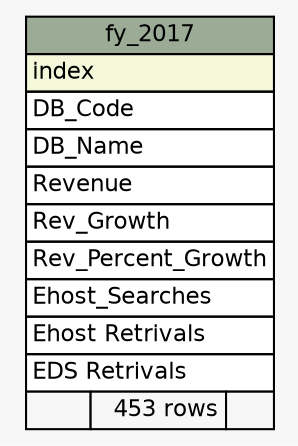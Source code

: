 // dot 2.2.1 on Windows 10 10.0
// SchemaSpy rev 590
digraph "fy_2017" {
  graph [
    rankdir="RL"
    bgcolor="#f7f7f7"
    nodesep="0.18"
    ranksep="0.46"
    fontname="Helvetica"
    fontsize="11"
  ];
  node [
    fontname="Helvetica"
    fontsize="11"
    shape="plaintext"
  ];
  edge [
    arrowsize="0.8"
  ];
  "fy_2017" [
    label=<
    <TABLE BORDER="0" CELLBORDER="1" CELLSPACING="0" BGCOLOR="#ffffff">
      <TR><TD COLSPAN="3" BGCOLOR="#9bab96" ALIGN="CENTER">fy_2017</TD></TR>
      <TR><TD PORT="index" COLSPAN="3" BGCOLOR="#f4f7da" ALIGN="LEFT">index</TD></TR>
      <TR><TD PORT="DB_Code" COLSPAN="3" ALIGN="LEFT">DB_Code</TD></TR>
      <TR><TD PORT="DB_Name" COLSPAN="3" ALIGN="LEFT">DB_Name</TD></TR>
      <TR><TD PORT="Revenue" COLSPAN="3" ALIGN="LEFT">Revenue</TD></TR>
      <TR><TD PORT="Rev_Growth" COLSPAN="3" ALIGN="LEFT">Rev_Growth</TD></TR>
      <TR><TD PORT="Rev_Percent_Growth" COLSPAN="3" ALIGN="LEFT">Rev_Percent_Growth</TD></TR>
      <TR><TD PORT="Ehost_Searches" COLSPAN="3" ALIGN="LEFT">Ehost_Searches</TD></TR>
      <TR><TD PORT="Ehost Retrivals" COLSPAN="3" ALIGN="LEFT">Ehost Retrivals</TD></TR>
      <TR><TD PORT="EDS Retrivals" COLSPAN="3" ALIGN="LEFT">EDS Retrivals</TD></TR>
      <TR><TD ALIGN="LEFT" BGCOLOR="#f7f7f7">  </TD><TD ALIGN="RIGHT" BGCOLOR="#f7f7f7">453 rows</TD><TD ALIGN="RIGHT" BGCOLOR="#f7f7f7">  </TD></TR>
    </TABLE>>
    URL="tables/fy_2017.html"
    tooltip="fy_2017"
  ];
}
